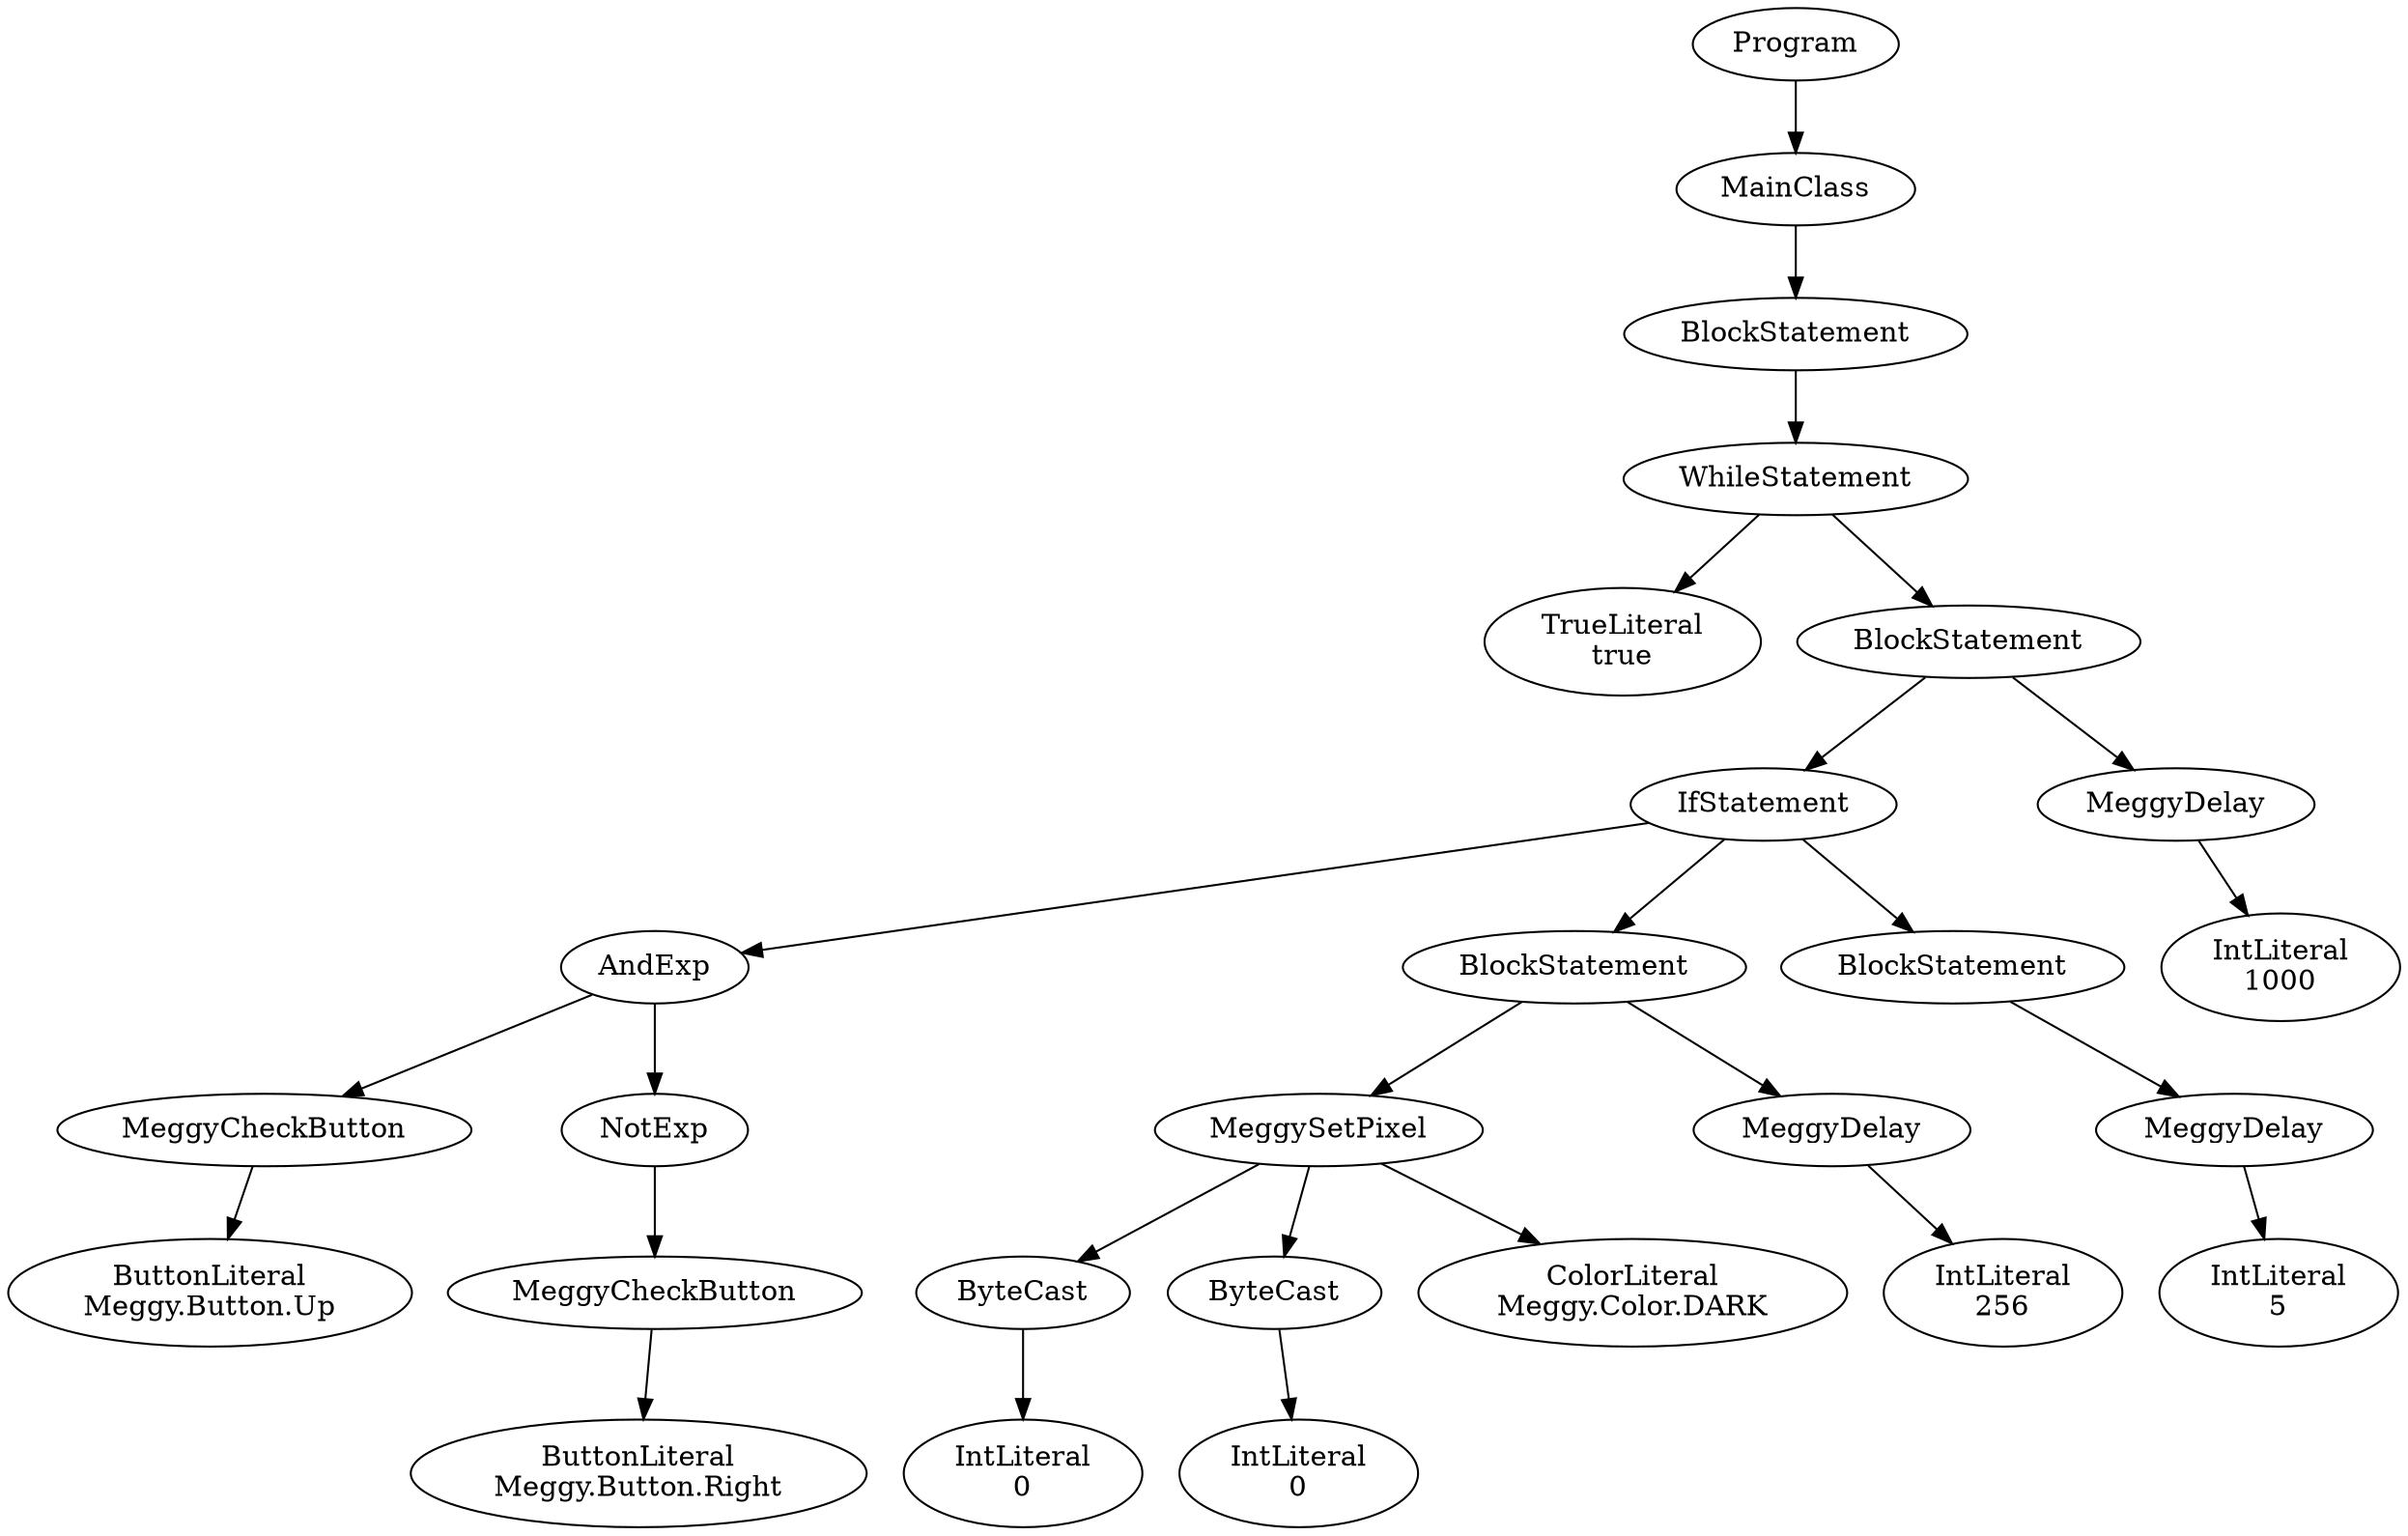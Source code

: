 digraph ASTGraph {
0 [ label="Program" ];
1 [ label="MainClass" ];
0 -> 1
2 [ label="BlockStatement" ];
1 -> 2
3 [ label="WhileStatement" ];
2 -> 3
4 [ label="TrueLiteral\ntrue" ];
3 -> 4
5 [ label="BlockStatement" ];
3 -> 5
6 [ label="IfStatement" ];
5 -> 6
7 [ label="AndExp" ];
6 -> 7
8 [ label="MeggyCheckButton" ];
7 -> 8
9 [ label="ButtonLiteral\nMeggy.Button.Up" ];
8 -> 9
10 [ label="NotExp" ];
7 -> 10
11 [ label="MeggyCheckButton" ];
10 -> 11
12 [ label="ButtonLiteral\nMeggy.Button.Right" ];
11 -> 12
13 [ label="BlockStatement" ];
6 -> 13
14 [ label="MeggySetPixel" ];
13 -> 14
15 [ label="ByteCast" ];
14 -> 15
16 [ label="IntLiteral\n0" ];
15 -> 16
17 [ label="ByteCast" ];
14 -> 17
18 [ label="IntLiteral\n0" ];
17 -> 18
19 [ label="ColorLiteral\nMeggy.Color.DARK" ];
14 -> 19
20 [ label="MeggyDelay" ];
13 -> 20
21 [ label="IntLiteral\n256" ];
20 -> 21
22 [ label="BlockStatement" ];
6 -> 22
23 [ label="MeggyDelay" ];
22 -> 23
24 [ label="IntLiteral\n5" ];
23 -> 24
25 [ label="MeggyDelay" ];
5 -> 25
26 [ label="IntLiteral\n1000" ];
25 -> 26
}
